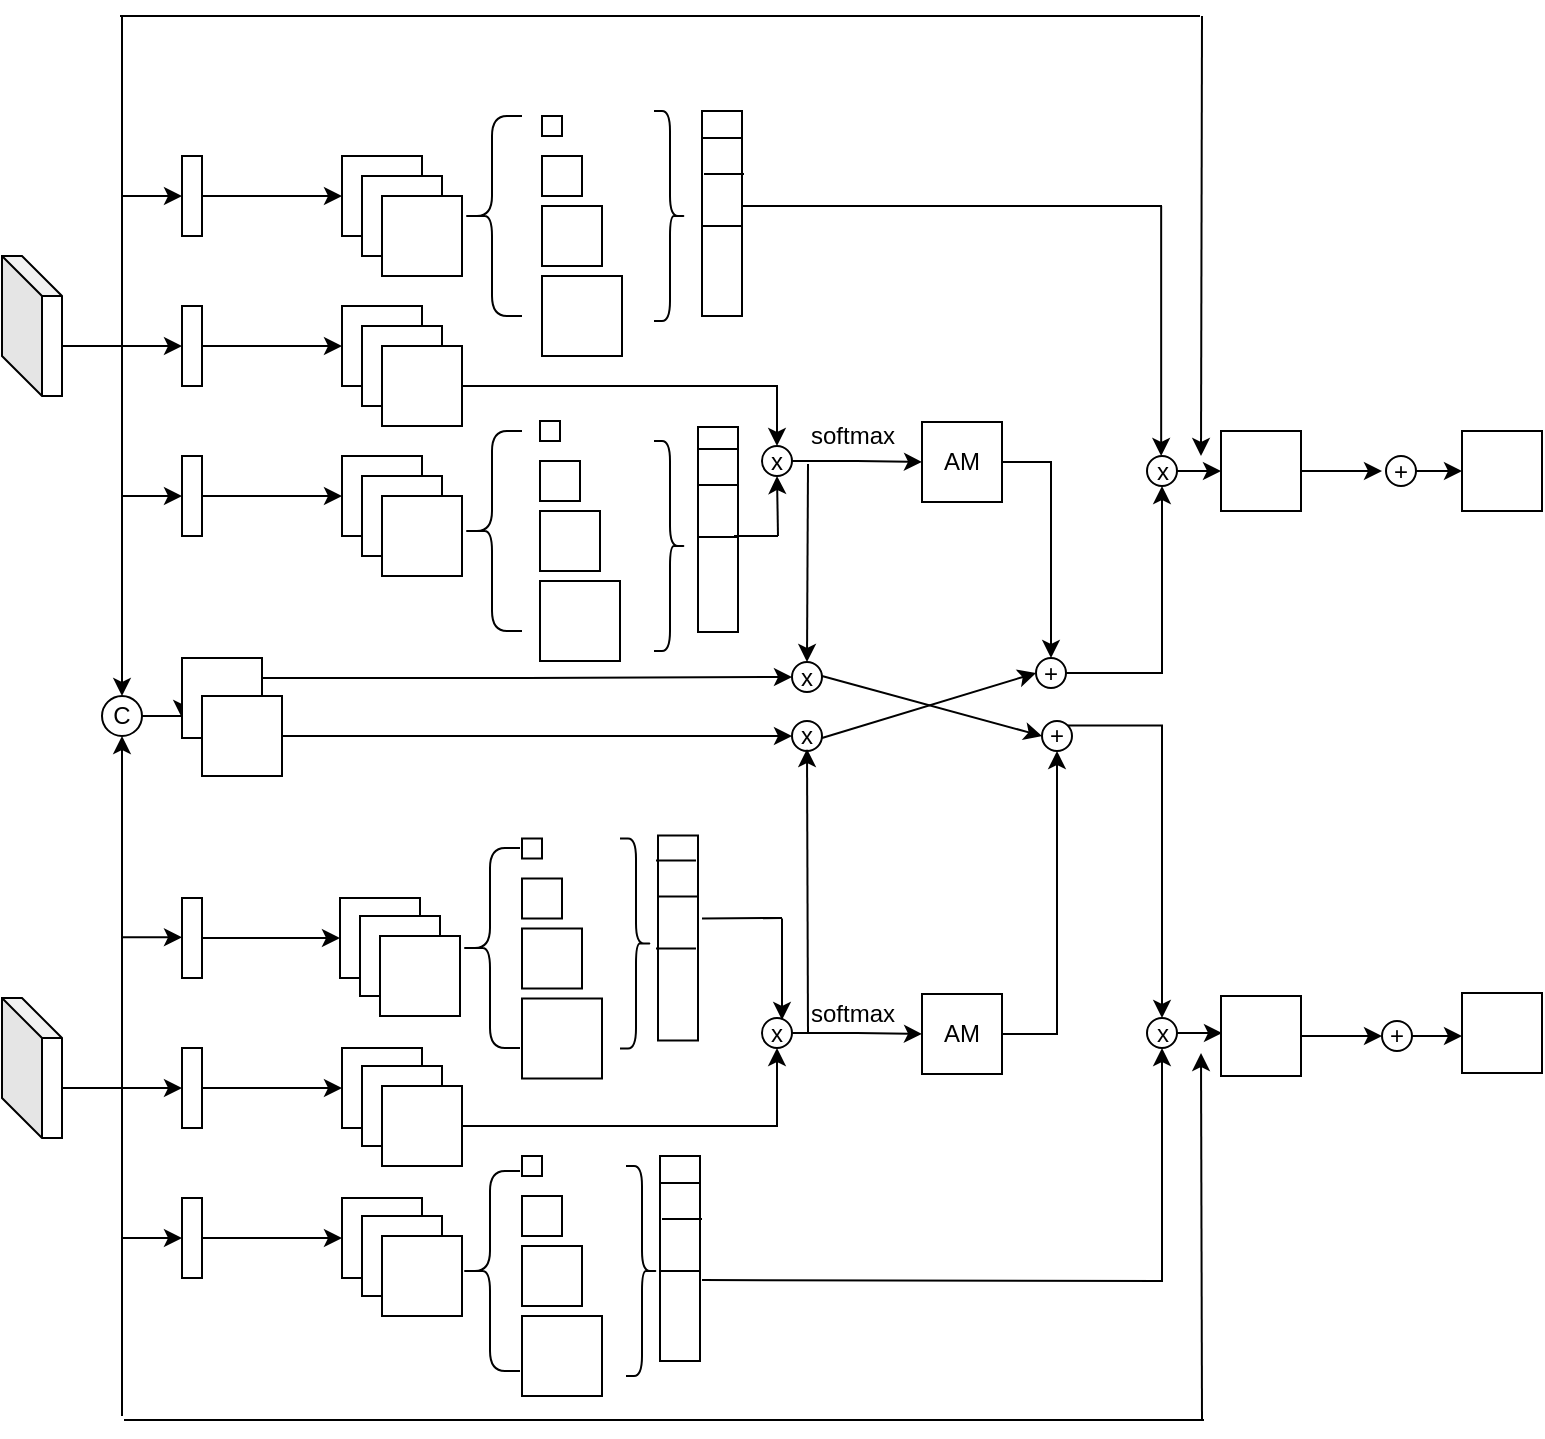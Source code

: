 <mxfile version="14.9.3" type="github">
  <diagram id="Hg29x2jKguc3GUBoEkOg" name="Page-1">
    <mxGraphModel dx="1273" dy="2016" grid="1" gridSize="10" guides="1" tooltips="1" connect="1" arrows="1" fold="1" page="1" pageScale="1" pageWidth="827" pageHeight="1169" math="0" shadow="0">
      <root>
        <mxCell id="0" />
        <mxCell id="1" parent="0" />
        <mxCell id="86h3Sp3e8O8lxsLSVH4I-10" style="edgeStyle=orthogonalEdgeStyle;rounded=0;orthogonalLoop=1;jettySize=auto;html=1;exitX=0;exitY=0;exitDx=30;exitDy=45;exitPerimeter=0;" parent="1" source="86h3Sp3e8O8lxsLSVH4I-1" edge="1">
          <mxGeometry relative="1" as="geometry">
            <mxPoint x="170" y="135" as="targetPoint" />
          </mxGeometry>
        </mxCell>
        <mxCell id="86h3Sp3e8O8lxsLSVH4I-1" value="" style="shape=cube;whiteSpace=wrap;html=1;boundedLbl=1;backgroundOutline=1;darkOpacity=0.05;darkOpacity2=0.1;" parent="1" vertex="1">
          <mxGeometry x="80" y="90" width="30" height="70" as="geometry" />
        </mxCell>
        <mxCell id="86h3Sp3e8O8lxsLSVH4I-9" style="edgeStyle=orthogonalEdgeStyle;rounded=0;orthogonalLoop=1;jettySize=auto;html=1;exitX=0;exitY=0;exitDx=30;exitDy=45;exitPerimeter=0;entryX=0;entryY=0.5;entryDx=0;entryDy=0;" parent="1" source="86h3Sp3e8O8lxsLSVH4I-2" edge="1">
          <mxGeometry relative="1" as="geometry">
            <mxPoint x="170" y="506.0" as="targetPoint" />
          </mxGeometry>
        </mxCell>
        <mxCell id="86h3Sp3e8O8lxsLSVH4I-2" value="" style="shape=cube;whiteSpace=wrap;html=1;boundedLbl=1;backgroundOutline=1;darkOpacity=0.05;darkOpacity2=0.1;" parent="1" vertex="1">
          <mxGeometry x="80" y="461" width="30" height="70" as="geometry" />
        </mxCell>
        <mxCell id="86h3Sp3e8O8lxsLSVH4I-12" value="" style="endArrow=classic;html=1;" parent="1" target="86h3Sp3e8O8lxsLSVH4I-20" edge="1">
          <mxGeometry width="50" height="50" relative="1" as="geometry">
            <mxPoint x="140" y="60" as="sourcePoint" />
            <mxPoint x="170" y="60" as="targetPoint" />
          </mxGeometry>
        </mxCell>
        <mxCell id="86h3Sp3e8O8lxsLSVH4I-13" value="" style="endArrow=classic;html=1;entryX=0;entryY=0.5;entryDx=0;entryDy=0;" parent="1" edge="1">
          <mxGeometry width="50" height="50" relative="1" as="geometry">
            <mxPoint x="140" y="581" as="sourcePoint" />
            <mxPoint x="170" y="581.0" as="targetPoint" />
          </mxGeometry>
        </mxCell>
        <mxCell id="86h3Sp3e8O8lxsLSVH4I-14" value="" style="endArrow=classic;html=1;entryX=0;entryY=0.5;entryDx=0;entryDy=0;" parent="1" edge="1">
          <mxGeometry width="50" height="50" relative="1" as="geometry">
            <mxPoint x="140" y="210" as="sourcePoint" />
            <mxPoint x="170" y="210.0" as="targetPoint" />
          </mxGeometry>
        </mxCell>
        <mxCell id="86h3Sp3e8O8lxsLSVH4I-15" value="" style="endArrow=classic;html=1;entryX=0;entryY=0.5;entryDx=0;entryDy=0;" parent="1" edge="1">
          <mxGeometry width="50" height="50" relative="1" as="geometry">
            <mxPoint x="140" y="430.66" as="sourcePoint" />
            <mxPoint x="170" y="430.66" as="targetPoint" />
          </mxGeometry>
        </mxCell>
        <mxCell id="86h3Sp3e8O8lxsLSVH4I-16" value="" style="endArrow=classic;html=1;entryX=0.5;entryY=0;entryDx=0;entryDy=0;" parent="1" edge="1" target="86h3Sp3e8O8lxsLSVH4I-18">
          <mxGeometry width="50" height="50" relative="1" as="geometry">
            <mxPoint x="140" y="-30" as="sourcePoint" />
            <mxPoint x="140" y="270" as="targetPoint" />
          </mxGeometry>
        </mxCell>
        <mxCell id="86h3Sp3e8O8lxsLSVH4I-17" value="" style="endArrow=classic;html=1;entryX=0.5;entryY=1;entryDx=0;entryDy=0;" parent="1" edge="1" target="86h3Sp3e8O8lxsLSVH4I-18">
          <mxGeometry width="50" height="50" relative="1" as="geometry">
            <mxPoint x="140" y="670" as="sourcePoint" />
            <mxPoint x="139.58" y="399" as="targetPoint" />
          </mxGeometry>
        </mxCell>
        <mxCell id="86h3Sp3e8O8lxsLSVH4I-87" style="edgeStyle=orthogonalEdgeStyle;rounded=0;orthogonalLoop=1;jettySize=auto;html=1;exitX=1;exitY=0.5;exitDx=0;exitDy=0;entryX=0;entryY=0.75;entryDx=0;entryDy=0;" parent="1" source="86h3Sp3e8O8lxsLSVH4I-18" target="86h3Sp3e8O8lxsLSVH4I-69" edge="1">
          <mxGeometry relative="1" as="geometry" />
        </mxCell>
        <mxCell id="86h3Sp3e8O8lxsLSVH4I-18" value="C" style="ellipse;whiteSpace=wrap;html=1;aspect=fixed;" parent="1" vertex="1">
          <mxGeometry x="130" y="310" width="20" height="20" as="geometry" />
        </mxCell>
        <mxCell id="86h3Sp3e8O8lxsLSVH4I-67" style="edgeStyle=orthogonalEdgeStyle;rounded=0;orthogonalLoop=1;jettySize=auto;html=1;exitX=1;exitY=0.5;exitDx=0;exitDy=0;entryX=0;entryY=0.5;entryDx=0;entryDy=0;" parent="1" source="86h3Sp3e8O8lxsLSVH4I-19" target="86h3Sp3e8O8lxsLSVH4I-63" edge="1">
          <mxGeometry relative="1" as="geometry" />
        </mxCell>
        <mxCell id="86h3Sp3e8O8lxsLSVH4I-19" value="x" style="ellipse;whiteSpace=wrap;html=1;aspect=fixed;" parent="1" vertex="1">
          <mxGeometry x="460" y="185" width="15" height="15" as="geometry" />
        </mxCell>
        <mxCell id="86h3Sp3e8O8lxsLSVH4I-31" style="edgeStyle=orthogonalEdgeStyle;rounded=0;orthogonalLoop=1;jettySize=auto;html=1;exitX=1;exitY=0.5;exitDx=0;exitDy=0;entryX=0;entryY=0.5;entryDx=0;entryDy=0;" parent="1" source="86h3Sp3e8O8lxsLSVH4I-20" target="86h3Sp3e8O8lxsLSVH4I-27" edge="1">
          <mxGeometry relative="1" as="geometry" />
        </mxCell>
        <mxCell id="86h3Sp3e8O8lxsLSVH4I-20" value="" style="rounded=0;whiteSpace=wrap;html=1;" parent="1" vertex="1">
          <mxGeometry x="170" y="40" width="10" height="40" as="geometry" />
        </mxCell>
        <mxCell id="86h3Sp3e8O8lxsLSVH4I-39" style="edgeStyle=orthogonalEdgeStyle;rounded=0;orthogonalLoop=1;jettySize=auto;html=1;exitX=1;exitY=0.5;exitDx=0;exitDy=0;entryX=0;entryY=0.5;entryDx=0;entryDy=0;" parent="1" source="86h3Sp3e8O8lxsLSVH4I-22" target="86h3Sp3e8O8lxsLSVH4I-32" edge="1">
          <mxGeometry relative="1" as="geometry" />
        </mxCell>
        <mxCell id="86h3Sp3e8O8lxsLSVH4I-22" value="" style="rounded=0;whiteSpace=wrap;html=1;" parent="1" vertex="1">
          <mxGeometry x="170" y="115" width="10" height="40" as="geometry" />
        </mxCell>
        <mxCell id="86h3Sp3e8O8lxsLSVH4I-38" style="edgeStyle=orthogonalEdgeStyle;rounded=0;orthogonalLoop=1;jettySize=auto;html=1;exitX=1;exitY=0.5;exitDx=0;exitDy=0;entryX=0;entryY=0.5;entryDx=0;entryDy=0;" parent="1" source="86h3Sp3e8O8lxsLSVH4I-23" target="86h3Sp3e8O8lxsLSVH4I-35" edge="1">
          <mxGeometry relative="1" as="geometry" />
        </mxCell>
        <mxCell id="86h3Sp3e8O8lxsLSVH4I-23" value="" style="rounded=0;whiteSpace=wrap;html=1;" parent="1" vertex="1">
          <mxGeometry x="170" y="190" width="10" height="40" as="geometry" />
        </mxCell>
        <mxCell id="86h3Sp3e8O8lxsLSVH4I-53" style="edgeStyle=orthogonalEdgeStyle;rounded=0;orthogonalLoop=1;jettySize=auto;html=1;exitX=1;exitY=0.5;exitDx=0;exitDy=0;entryX=0;entryY=0.5;entryDx=0;entryDy=0;" parent="1" source="86h3Sp3e8O8lxsLSVH4I-24" target="86h3Sp3e8O8lxsLSVH4I-43" edge="1">
          <mxGeometry relative="1" as="geometry" />
        </mxCell>
        <mxCell id="86h3Sp3e8O8lxsLSVH4I-24" value="" style="rounded=0;whiteSpace=wrap;html=1;" parent="1" vertex="1">
          <mxGeometry x="170" y="411" width="10" height="40" as="geometry" />
        </mxCell>
        <mxCell id="86h3Sp3e8O8lxsLSVH4I-54" style="edgeStyle=orthogonalEdgeStyle;rounded=0;orthogonalLoop=1;jettySize=auto;html=1;exitX=1;exitY=0.5;exitDx=0;exitDy=0;entryX=0;entryY=0.5;entryDx=0;entryDy=0;" parent="1" source="86h3Sp3e8O8lxsLSVH4I-25" target="86h3Sp3e8O8lxsLSVH4I-46" edge="1">
          <mxGeometry relative="1" as="geometry" />
        </mxCell>
        <mxCell id="86h3Sp3e8O8lxsLSVH4I-25" value="" style="rounded=0;whiteSpace=wrap;html=1;" parent="1" vertex="1">
          <mxGeometry x="170" y="486" width="10" height="40" as="geometry" />
        </mxCell>
        <mxCell id="86h3Sp3e8O8lxsLSVH4I-55" style="edgeStyle=orthogonalEdgeStyle;rounded=0;orthogonalLoop=1;jettySize=auto;html=1;exitX=1;exitY=0.5;exitDx=0;exitDy=0;entryX=0;entryY=0.5;entryDx=0;entryDy=0;" parent="1" source="86h3Sp3e8O8lxsLSVH4I-26" target="86h3Sp3e8O8lxsLSVH4I-49" edge="1">
          <mxGeometry relative="1" as="geometry" />
        </mxCell>
        <mxCell id="86h3Sp3e8O8lxsLSVH4I-26" value="" style="rounded=0;whiteSpace=wrap;html=1;" parent="1" vertex="1">
          <mxGeometry x="170" y="561" width="10" height="40" as="geometry" />
        </mxCell>
        <mxCell id="86h3Sp3e8O8lxsLSVH4I-27" value="" style="whiteSpace=wrap;html=1;aspect=fixed;" parent="1" vertex="1">
          <mxGeometry x="250" y="40" width="40" height="40" as="geometry" />
        </mxCell>
        <mxCell id="86h3Sp3e8O8lxsLSVH4I-29" value="" style="whiteSpace=wrap;html=1;aspect=fixed;" parent="1" vertex="1">
          <mxGeometry x="260" y="50" width="40" height="40" as="geometry" />
        </mxCell>
        <mxCell id="86h3Sp3e8O8lxsLSVH4I-30" value="" style="whiteSpace=wrap;html=1;aspect=fixed;" parent="1" vertex="1">
          <mxGeometry x="270" y="60" width="40" height="40" as="geometry" />
        </mxCell>
        <mxCell id="86h3Sp3e8O8lxsLSVH4I-32" value="" style="whiteSpace=wrap;html=1;aspect=fixed;" parent="1" vertex="1">
          <mxGeometry x="250" y="115" width="40" height="40" as="geometry" />
        </mxCell>
        <mxCell id="86h3Sp3e8O8lxsLSVH4I-33" value="" style="whiteSpace=wrap;html=1;aspect=fixed;" parent="1" vertex="1">
          <mxGeometry x="260" y="125" width="40" height="40" as="geometry" />
        </mxCell>
        <mxCell id="86h3Sp3e8O8lxsLSVH4I-41" style="edgeStyle=orthogonalEdgeStyle;rounded=0;orthogonalLoop=1;jettySize=auto;html=1;exitX=1;exitY=0.5;exitDx=0;exitDy=0;entryX=0.5;entryY=0;entryDx=0;entryDy=0;" parent="1" source="86h3Sp3e8O8lxsLSVH4I-34" target="86h3Sp3e8O8lxsLSVH4I-19" edge="1">
          <mxGeometry relative="1" as="geometry" />
        </mxCell>
        <mxCell id="86h3Sp3e8O8lxsLSVH4I-34" value="" style="whiteSpace=wrap;html=1;aspect=fixed;" parent="1" vertex="1">
          <mxGeometry x="270" y="135" width="40" height="40" as="geometry" />
        </mxCell>
        <mxCell id="86h3Sp3e8O8lxsLSVH4I-35" value="" style="whiteSpace=wrap;html=1;aspect=fixed;" parent="1" vertex="1">
          <mxGeometry x="250" y="190" width="40" height="40" as="geometry" />
        </mxCell>
        <mxCell id="86h3Sp3e8O8lxsLSVH4I-36" value="" style="whiteSpace=wrap;html=1;aspect=fixed;" parent="1" vertex="1">
          <mxGeometry x="260" y="200" width="40" height="40" as="geometry" />
        </mxCell>
        <mxCell id="86h3Sp3e8O8lxsLSVH4I-37" value="" style="whiteSpace=wrap;html=1;aspect=fixed;" parent="1" vertex="1">
          <mxGeometry x="270" y="210" width="40" height="40" as="geometry" />
        </mxCell>
        <mxCell id="86h3Sp3e8O8lxsLSVH4I-43" value="" style="whiteSpace=wrap;html=1;aspect=fixed;" parent="1" vertex="1">
          <mxGeometry x="249" y="411" width="40" height="40" as="geometry" />
        </mxCell>
        <mxCell id="86h3Sp3e8O8lxsLSVH4I-44" value="" style="whiteSpace=wrap;html=1;aspect=fixed;" parent="1" vertex="1">
          <mxGeometry x="259" y="420" width="40" height="40" as="geometry" />
        </mxCell>
        <mxCell id="86h3Sp3e8O8lxsLSVH4I-45" value="" style="whiteSpace=wrap;html=1;aspect=fixed;" parent="1" vertex="1">
          <mxGeometry x="269" y="430" width="40" height="40" as="geometry" />
        </mxCell>
        <mxCell id="86h3Sp3e8O8lxsLSVH4I-46" value="" style="whiteSpace=wrap;html=1;aspect=fixed;" parent="1" vertex="1">
          <mxGeometry x="250" y="486" width="40" height="40" as="geometry" />
        </mxCell>
        <mxCell id="86h3Sp3e8O8lxsLSVH4I-47" value="" style="whiteSpace=wrap;html=1;aspect=fixed;" parent="1" vertex="1">
          <mxGeometry x="260" y="495" width="40" height="40" as="geometry" />
        </mxCell>
        <mxCell id="86h3Sp3e8O8lxsLSVH4I-58" style="edgeStyle=orthogonalEdgeStyle;rounded=0;orthogonalLoop=1;jettySize=auto;html=1;exitX=1;exitY=0.5;exitDx=0;exitDy=0;entryX=0.5;entryY=1;entryDx=0;entryDy=0;" parent="1" source="86h3Sp3e8O8lxsLSVH4I-48" target="86h3Sp3e8O8lxsLSVH4I-56" edge="1">
          <mxGeometry relative="1" as="geometry" />
        </mxCell>
        <mxCell id="86h3Sp3e8O8lxsLSVH4I-48" value="" style="whiteSpace=wrap;html=1;aspect=fixed;" parent="1" vertex="1">
          <mxGeometry x="270" y="505" width="40" height="40" as="geometry" />
        </mxCell>
        <mxCell id="86h3Sp3e8O8lxsLSVH4I-49" value="" style="whiteSpace=wrap;html=1;aspect=fixed;" parent="1" vertex="1">
          <mxGeometry x="250" y="561" width="40" height="40" as="geometry" />
        </mxCell>
        <mxCell id="86h3Sp3e8O8lxsLSVH4I-50" value="" style="whiteSpace=wrap;html=1;aspect=fixed;" parent="1" vertex="1">
          <mxGeometry x="260" y="570" width="40" height="40" as="geometry" />
        </mxCell>
        <mxCell id="86h3Sp3e8O8lxsLSVH4I-103" style="edgeStyle=orthogonalEdgeStyle;rounded=0;orthogonalLoop=1;jettySize=auto;html=1;entryX=0.5;entryY=1;entryDx=0;entryDy=0;" parent="1" target="86h3Sp3e8O8lxsLSVH4I-102" edge="1">
          <mxGeometry relative="1" as="geometry">
            <mxPoint x="430" y="602" as="sourcePoint" />
          </mxGeometry>
        </mxCell>
        <mxCell id="86h3Sp3e8O8lxsLSVH4I-51" value="" style="whiteSpace=wrap;html=1;aspect=fixed;" parent="1" vertex="1">
          <mxGeometry x="270" y="580" width="40" height="40" as="geometry" />
        </mxCell>
        <mxCell id="86h3Sp3e8O8lxsLSVH4I-68" style="edgeStyle=orthogonalEdgeStyle;rounded=0;orthogonalLoop=1;jettySize=auto;html=1;exitX=1;exitY=0.5;exitDx=0;exitDy=0;entryX=0;entryY=0.5;entryDx=0;entryDy=0;" parent="1" source="86h3Sp3e8O8lxsLSVH4I-56" target="86h3Sp3e8O8lxsLSVH4I-65" edge="1">
          <mxGeometry relative="1" as="geometry" />
        </mxCell>
        <mxCell id="86h3Sp3e8O8lxsLSVH4I-56" value="x" style="ellipse;whiteSpace=wrap;html=1;aspect=fixed;" parent="1" vertex="1">
          <mxGeometry x="460" y="471" width="15" height="15" as="geometry" />
        </mxCell>
        <mxCell id="86h3Sp3e8O8lxsLSVH4I-62" value="softmax" style="text;html=1;resizable=0;autosize=1;align=center;verticalAlign=middle;points=[];fillColor=none;strokeColor=none;rounded=0;" parent="1" vertex="1">
          <mxGeometry x="475" y="170" width="60" height="20" as="geometry" />
        </mxCell>
        <mxCell id="86h3Sp3e8O8lxsLSVH4I-96" style="edgeStyle=orthogonalEdgeStyle;rounded=0;orthogonalLoop=1;jettySize=auto;html=1;exitX=1;exitY=0.5;exitDx=0;exitDy=0;entryX=0.5;entryY=0;entryDx=0;entryDy=0;" parent="1" source="86h3Sp3e8O8lxsLSVH4I-63" target="86h3Sp3e8O8lxsLSVH4I-91" edge="1">
          <mxGeometry relative="1" as="geometry" />
        </mxCell>
        <mxCell id="86h3Sp3e8O8lxsLSVH4I-63" value="AM" style="whiteSpace=wrap;html=1;aspect=fixed;" parent="1" vertex="1">
          <mxGeometry x="540" y="173" width="40" height="40" as="geometry" />
        </mxCell>
        <mxCell id="6AizW1ExCWK7U08VrBVz-78" style="edgeStyle=orthogonalEdgeStyle;rounded=0;orthogonalLoop=1;jettySize=auto;html=1;exitX=1;exitY=0.5;exitDx=0;exitDy=0;entryX=0.5;entryY=1;entryDx=0;entryDy=0;" edge="1" parent="1" source="86h3Sp3e8O8lxsLSVH4I-65" target="86h3Sp3e8O8lxsLSVH4I-97">
          <mxGeometry relative="1" as="geometry" />
        </mxCell>
        <mxCell id="86h3Sp3e8O8lxsLSVH4I-65" value="AM" style="whiteSpace=wrap;html=1;aspect=fixed;" parent="1" vertex="1">
          <mxGeometry x="540" y="459" width="40" height="40" as="geometry" />
        </mxCell>
        <mxCell id="86h3Sp3e8O8lxsLSVH4I-66" value="softmax" style="text;html=1;resizable=0;autosize=1;align=center;verticalAlign=middle;points=[];fillColor=none;strokeColor=none;rounded=0;" parent="1" vertex="1">
          <mxGeometry x="475" y="459" width="60" height="20" as="geometry" />
        </mxCell>
        <mxCell id="86h3Sp3e8O8lxsLSVH4I-88" style="edgeStyle=orthogonalEdgeStyle;rounded=0;orthogonalLoop=1;jettySize=auto;html=1;exitX=1;exitY=0.25;exitDx=0;exitDy=0;entryX=0;entryY=0.5;entryDx=0;entryDy=0;" parent="1" source="86h3Sp3e8O8lxsLSVH4I-69" target="86h3Sp3e8O8lxsLSVH4I-84" edge="1">
          <mxGeometry relative="1" as="geometry">
            <mxPoint x="370" y="300.833" as="targetPoint" />
          </mxGeometry>
        </mxCell>
        <mxCell id="86h3Sp3e8O8lxsLSVH4I-69" value="" style="whiteSpace=wrap;html=1;aspect=fixed;" parent="1" vertex="1">
          <mxGeometry x="170" y="291" width="40" height="40" as="geometry" />
        </mxCell>
        <mxCell id="86h3Sp3e8O8lxsLSVH4I-79" style="edgeStyle=orthogonalEdgeStyle;rounded=0;orthogonalLoop=1;jettySize=auto;html=1;exitX=1;exitY=0.5;exitDx=0;exitDy=0;" parent="1" source="86h3Sp3e8O8lxsLSVH4I-71" target="86h3Sp3e8O8lxsLSVH4I-72" edge="1">
          <mxGeometry relative="1" as="geometry" />
        </mxCell>
        <mxCell id="86h3Sp3e8O8lxsLSVH4I-71" value="" style="whiteSpace=wrap;html=1;aspect=fixed;" parent="1" vertex="1">
          <mxGeometry x="180" y="310" width="40" height="40" as="geometry" />
        </mxCell>
        <mxCell id="86h3Sp3e8O8lxsLSVH4I-72" value="x" style="ellipse;whiteSpace=wrap;html=1;aspect=fixed;" parent="1" vertex="1">
          <mxGeometry x="475" y="322.5" width="15" height="15" as="geometry" />
        </mxCell>
        <mxCell id="86h3Sp3e8O8lxsLSVH4I-122" style="edgeStyle=orthogonalEdgeStyle;rounded=0;orthogonalLoop=1;jettySize=auto;html=1;exitX=1;exitY=0.5;exitDx=0;exitDy=0;entryX=0;entryY=0.5;entryDx=0;entryDy=0;" parent="1" source="86h3Sp3e8O8lxsLSVH4I-76" target="86h3Sp3e8O8lxsLSVH4I-121" edge="1">
          <mxGeometry relative="1" as="geometry" />
        </mxCell>
        <mxCell id="86h3Sp3e8O8lxsLSVH4I-76" value="x" style="ellipse;whiteSpace=wrap;html=1;aspect=fixed;" parent="1" vertex="1">
          <mxGeometry x="652.5" y="190" width="15" height="15" as="geometry" />
        </mxCell>
        <mxCell id="86h3Sp3e8O8lxsLSVH4I-84" value="x" style="ellipse;whiteSpace=wrap;html=1;aspect=fixed;" parent="1" vertex="1">
          <mxGeometry x="475" y="293" width="15" height="15" as="geometry" />
        </mxCell>
        <mxCell id="86h3Sp3e8O8lxsLSVH4I-101" style="edgeStyle=orthogonalEdgeStyle;rounded=0;orthogonalLoop=1;jettySize=auto;html=1;exitX=1;exitY=0.5;exitDx=0;exitDy=0;entryX=0.5;entryY=1;entryDx=0;entryDy=0;" parent="1" source="86h3Sp3e8O8lxsLSVH4I-91" target="86h3Sp3e8O8lxsLSVH4I-76" edge="1">
          <mxGeometry relative="1" as="geometry" />
        </mxCell>
        <mxCell id="86h3Sp3e8O8lxsLSVH4I-91" value="+" style="ellipse;whiteSpace=wrap;html=1;aspect=fixed;" parent="1" vertex="1">
          <mxGeometry x="597" y="291" width="15" height="15" as="geometry" />
        </mxCell>
        <mxCell id="86h3Sp3e8O8lxsLSVH4I-94" value="" style="endArrow=classic;html=1;entryX=0.5;entryY=0;entryDx=0;entryDy=0;" parent="1" target="86h3Sp3e8O8lxsLSVH4I-84" edge="1">
          <mxGeometry width="50" height="50" relative="1" as="geometry">
            <mxPoint x="483" y="194" as="sourcePoint" />
            <mxPoint x="460" y="240" as="targetPoint" />
          </mxGeometry>
        </mxCell>
        <mxCell id="6AizW1ExCWK7U08VrBVz-79" style="edgeStyle=orthogonalEdgeStyle;rounded=0;orthogonalLoop=1;jettySize=auto;html=1;exitX=1;exitY=0;exitDx=0;exitDy=0;entryX=0.5;entryY=0;entryDx=0;entryDy=0;" edge="1" parent="1" source="86h3Sp3e8O8lxsLSVH4I-97" target="86h3Sp3e8O8lxsLSVH4I-102">
          <mxGeometry relative="1" as="geometry" />
        </mxCell>
        <mxCell id="86h3Sp3e8O8lxsLSVH4I-97" value="+" style="ellipse;whiteSpace=wrap;html=1;aspect=fixed;" parent="1" vertex="1">
          <mxGeometry x="600" y="322.5" width="15" height="15" as="geometry" />
        </mxCell>
        <mxCell id="86h3Sp3e8O8lxsLSVH4I-99" value="" style="endArrow=classic;html=1;entryX=0;entryY=0.5;entryDx=0;entryDy=0;" parent="1" target="86h3Sp3e8O8lxsLSVH4I-91" edge="1">
          <mxGeometry width="50" height="50" relative="1" as="geometry">
            <mxPoint x="490" y="331" as="sourcePoint" />
            <mxPoint x="540" y="281" as="targetPoint" />
          </mxGeometry>
        </mxCell>
        <mxCell id="86h3Sp3e8O8lxsLSVH4I-100" value="" style="endArrow=classic;html=1;entryX=0;entryY=0.5;entryDx=0;entryDy=0;" parent="1" target="86h3Sp3e8O8lxsLSVH4I-97" edge="1">
          <mxGeometry width="50" height="50" relative="1" as="geometry">
            <mxPoint x="490" y="300" as="sourcePoint" />
            <mxPoint x="540" y="250" as="targetPoint" />
          </mxGeometry>
        </mxCell>
        <mxCell id="86h3Sp3e8O8lxsLSVH4I-118" style="edgeStyle=orthogonalEdgeStyle;rounded=0;orthogonalLoop=1;jettySize=auto;html=1;exitX=1;exitY=0.5;exitDx=0;exitDy=0;" parent="1" source="86h3Sp3e8O8lxsLSVH4I-102" edge="1">
          <mxGeometry relative="1" as="geometry">
            <mxPoint x="690" y="479" as="targetPoint" />
          </mxGeometry>
        </mxCell>
        <mxCell id="86h3Sp3e8O8lxsLSVH4I-102" value="x" style="ellipse;whiteSpace=wrap;html=1;aspect=fixed;" parent="1" vertex="1">
          <mxGeometry x="652.5" y="471" width="15" height="15" as="geometry" />
        </mxCell>
        <mxCell id="86h3Sp3e8O8lxsLSVH4I-107" value="" style="endArrow=none;html=1;" parent="1" edge="1">
          <mxGeometry width="50" height="50" relative="1" as="geometry">
            <mxPoint x="139" y="-30" as="sourcePoint" />
            <mxPoint x="679" y="-30" as="targetPoint" />
          </mxGeometry>
        </mxCell>
        <mxCell id="86h3Sp3e8O8lxsLSVH4I-125" style="edgeStyle=orthogonalEdgeStyle;rounded=0;orthogonalLoop=1;jettySize=auto;html=1;exitX=1;exitY=0.5;exitDx=0;exitDy=0;" parent="1" source="86h3Sp3e8O8lxsLSVH4I-108" edge="1">
          <mxGeometry relative="1" as="geometry">
            <mxPoint x="810" y="197.5" as="targetPoint" />
          </mxGeometry>
        </mxCell>
        <mxCell id="86h3Sp3e8O8lxsLSVH4I-108" value="+" style="ellipse;whiteSpace=wrap;html=1;aspect=fixed;" parent="1" vertex="1">
          <mxGeometry x="772" y="190" width="15" height="15" as="geometry" />
        </mxCell>
        <mxCell id="86h3Sp3e8O8lxsLSVH4I-109" value="" style="endArrow=classic;html=1;entryX=0.5;entryY=0;entryDx=0;entryDy=0;" parent="1" edge="1">
          <mxGeometry width="50" height="50" relative="1" as="geometry">
            <mxPoint x="680" y="-30" as="sourcePoint" />
            <mxPoint x="679.5" y="190" as="targetPoint" />
          </mxGeometry>
        </mxCell>
        <mxCell id="86h3Sp3e8O8lxsLSVH4I-127" style="edgeStyle=orthogonalEdgeStyle;rounded=0;orthogonalLoop=1;jettySize=auto;html=1;exitX=1;exitY=0.5;exitDx=0;exitDy=0;" parent="1" source="86h3Sp3e8O8lxsLSVH4I-111" edge="1">
          <mxGeometry relative="1" as="geometry">
            <mxPoint x="810" y="480.167" as="targetPoint" />
          </mxGeometry>
        </mxCell>
        <mxCell id="86h3Sp3e8O8lxsLSVH4I-111" value="+" style="ellipse;whiteSpace=wrap;html=1;aspect=fixed;" parent="1" vertex="1">
          <mxGeometry x="770" y="472.5" width="15" height="15" as="geometry" />
        </mxCell>
        <mxCell id="86h3Sp3e8O8lxsLSVH4I-114" value="" style="endArrow=none;html=1;" parent="1" edge="1">
          <mxGeometry width="50" height="50" relative="1" as="geometry">
            <mxPoint x="141" y="672" as="sourcePoint" />
            <mxPoint x="681" y="672" as="targetPoint" />
          </mxGeometry>
        </mxCell>
        <mxCell id="86h3Sp3e8O8lxsLSVH4I-120" style="edgeStyle=orthogonalEdgeStyle;rounded=0;orthogonalLoop=1;jettySize=auto;html=1;exitX=1;exitY=0.5;exitDx=0;exitDy=0;entryX=0;entryY=0.5;entryDx=0;entryDy=0;" parent="1" source="86h3Sp3e8O8lxsLSVH4I-116" target="86h3Sp3e8O8lxsLSVH4I-111" edge="1">
          <mxGeometry relative="1" as="geometry" />
        </mxCell>
        <mxCell id="86h3Sp3e8O8lxsLSVH4I-116" value="" style="whiteSpace=wrap;html=1;aspect=fixed;" parent="1" vertex="1">
          <mxGeometry x="689.5" y="460" width="40" height="40" as="geometry" />
        </mxCell>
        <mxCell id="86h3Sp3e8O8lxsLSVH4I-119" value="" style="endArrow=classic;html=1;entryX=0.5;entryY=1;entryDx=0;entryDy=0;" parent="1" edge="1">
          <mxGeometry width="50" height="50" relative="1" as="geometry">
            <mxPoint x="680" y="672" as="sourcePoint" />
            <mxPoint x="679.5" y="488.5" as="targetPoint" />
          </mxGeometry>
        </mxCell>
        <mxCell id="86h3Sp3e8O8lxsLSVH4I-124" style="edgeStyle=orthogonalEdgeStyle;rounded=0;orthogonalLoop=1;jettySize=auto;html=1;exitX=1;exitY=0.5;exitDx=0;exitDy=0;" parent="1" source="86h3Sp3e8O8lxsLSVH4I-121" edge="1">
          <mxGeometry relative="1" as="geometry">
            <mxPoint x="770" y="197.5" as="targetPoint" />
          </mxGeometry>
        </mxCell>
        <mxCell id="86h3Sp3e8O8lxsLSVH4I-121" value="" style="whiteSpace=wrap;html=1;aspect=fixed;" parent="1" vertex="1">
          <mxGeometry x="689.5" y="177.5" width="40" height="40" as="geometry" />
        </mxCell>
        <mxCell id="86h3Sp3e8O8lxsLSVH4I-128" value="" style="whiteSpace=wrap;html=1;aspect=fixed;" parent="1" vertex="1">
          <mxGeometry x="810" y="177.5" width="40" height="40" as="geometry" />
        </mxCell>
        <mxCell id="86h3Sp3e8O8lxsLSVH4I-129" value="" style="whiteSpace=wrap;html=1;aspect=fixed;" parent="1" vertex="1">
          <mxGeometry x="810" y="458.5" width="40" height="40" as="geometry" />
        </mxCell>
        <mxCell id="6AizW1ExCWK7U08VrBVz-1" value="" style="shape=curlyBracket;whiteSpace=wrap;html=1;rounded=1;" vertex="1" parent="1">
          <mxGeometry x="310" y="20" width="30" height="100" as="geometry" />
        </mxCell>
        <mxCell id="6AizW1ExCWK7U08VrBVz-3" value="" style="whiteSpace=wrap;html=1;aspect=fixed;" vertex="1" parent="1">
          <mxGeometry x="350" y="20" width="10" height="10" as="geometry" />
        </mxCell>
        <mxCell id="6AizW1ExCWK7U08VrBVz-4" value="" style="whiteSpace=wrap;html=1;aspect=fixed;" vertex="1" parent="1">
          <mxGeometry x="350" y="40" width="20" height="20" as="geometry" />
        </mxCell>
        <mxCell id="6AizW1ExCWK7U08VrBVz-5" value="" style="whiteSpace=wrap;html=1;aspect=fixed;" vertex="1" parent="1">
          <mxGeometry x="350" y="65" width="30" height="30" as="geometry" />
        </mxCell>
        <mxCell id="6AizW1ExCWK7U08VrBVz-6" value="" style="whiteSpace=wrap;html=1;aspect=fixed;" vertex="1" parent="1">
          <mxGeometry x="350" y="100" width="40" height="40" as="geometry" />
        </mxCell>
        <mxCell id="6AizW1ExCWK7U08VrBVz-7" value="" style="shape=curlyBracket;whiteSpace=wrap;html=1;rounded=1;flipH=1;" vertex="1" parent="1">
          <mxGeometry x="406" y="17.5" width="16" height="105" as="geometry" />
        </mxCell>
        <mxCell id="6AizW1ExCWK7U08VrBVz-8" value="" style="verticalLabelPosition=bottom;verticalAlign=top;html=1;shape=mxgraph.basic.rect;fillColor2=none;strokeWidth=1;size=20;indent=5;" vertex="1" parent="1">
          <mxGeometry x="430" y="17.5" width="20" height="102.5" as="geometry" />
        </mxCell>
        <mxCell id="6AizW1ExCWK7U08VrBVz-9" value="" style="endArrow=none;html=1;" edge="1" parent="1">
          <mxGeometry width="50" height="50" relative="1" as="geometry">
            <mxPoint x="430" y="31" as="sourcePoint" />
            <mxPoint x="450" y="31" as="targetPoint" />
          </mxGeometry>
        </mxCell>
        <mxCell id="6AizW1ExCWK7U08VrBVz-10" value="" style="endArrow=none;html=1;" edge="1" parent="1">
          <mxGeometry width="50" height="50" relative="1" as="geometry">
            <mxPoint x="431" y="49" as="sourcePoint" />
            <mxPoint x="451" y="49" as="targetPoint" />
          </mxGeometry>
        </mxCell>
        <mxCell id="6AizW1ExCWK7U08VrBVz-11" value="" style="endArrow=none;html=1;" edge="1" parent="1">
          <mxGeometry width="50" height="50" relative="1" as="geometry">
            <mxPoint x="430" y="75" as="sourcePoint" />
            <mxPoint x="450" y="75" as="targetPoint" />
          </mxGeometry>
        </mxCell>
        <mxCell id="6AizW1ExCWK7U08VrBVz-12" value="" style="endArrow=none;html=1;" edge="1" parent="1">
          <mxGeometry width="50" height="50" relative="1" as="geometry">
            <mxPoint x="450" y="65" as="sourcePoint" />
            <mxPoint x="660" y="65" as="targetPoint" />
          </mxGeometry>
        </mxCell>
        <mxCell id="6AizW1ExCWK7U08VrBVz-13" value="" style="endArrow=classic;html=1;" edge="1" parent="1">
          <mxGeometry width="50" height="50" relative="1" as="geometry">
            <mxPoint x="659.58" y="65" as="sourcePoint" />
            <mxPoint x="659.58" y="190" as="targetPoint" />
          </mxGeometry>
        </mxCell>
        <mxCell id="6AizW1ExCWK7U08VrBVz-15" value="" style="whiteSpace=wrap;html=1;aspect=fixed;" vertex="1" parent="1">
          <mxGeometry x="349" y="172.5" width="10" height="10" as="geometry" />
        </mxCell>
        <mxCell id="6AizW1ExCWK7U08VrBVz-16" value="" style="whiteSpace=wrap;html=1;aspect=fixed;" vertex="1" parent="1">
          <mxGeometry x="349" y="192.5" width="20" height="20" as="geometry" />
        </mxCell>
        <mxCell id="6AizW1ExCWK7U08VrBVz-17" value="" style="whiteSpace=wrap;html=1;aspect=fixed;" vertex="1" parent="1">
          <mxGeometry x="349" y="217.5" width="30" height="30" as="geometry" />
        </mxCell>
        <mxCell id="6AizW1ExCWK7U08VrBVz-18" value="" style="whiteSpace=wrap;html=1;aspect=fixed;" vertex="1" parent="1">
          <mxGeometry x="349" y="252.5" width="40" height="40" as="geometry" />
        </mxCell>
        <mxCell id="6AizW1ExCWK7U08VrBVz-19" value="" style="shape=curlyBracket;whiteSpace=wrap;html=1;rounded=1;flipH=1;" vertex="1" parent="1">
          <mxGeometry x="406" y="182.5" width="16" height="105" as="geometry" />
        </mxCell>
        <mxCell id="6AizW1ExCWK7U08VrBVz-20" value="" style="verticalLabelPosition=bottom;verticalAlign=top;html=1;shape=mxgraph.basic.rect;fillColor2=none;strokeWidth=1;size=20;indent=5;" vertex="1" parent="1">
          <mxGeometry x="428" y="175.5" width="20" height="102.5" as="geometry" />
        </mxCell>
        <mxCell id="6AizW1ExCWK7U08VrBVz-21" value="" style="endArrow=none;html=1;" edge="1" parent="1">
          <mxGeometry width="50" height="50" relative="1" as="geometry">
            <mxPoint x="428" y="186.5" as="sourcePoint" />
            <mxPoint x="448" y="186.5" as="targetPoint" />
          </mxGeometry>
        </mxCell>
        <mxCell id="6AizW1ExCWK7U08VrBVz-22" value="" style="endArrow=none;html=1;" edge="1" parent="1">
          <mxGeometry width="50" height="50" relative="1" as="geometry">
            <mxPoint x="428" y="204.5" as="sourcePoint" />
            <mxPoint x="448" y="204.5" as="targetPoint" />
          </mxGeometry>
        </mxCell>
        <mxCell id="6AizW1ExCWK7U08VrBVz-23" value="" style="endArrow=none;html=1;" edge="1" parent="1">
          <mxGeometry width="50" height="50" relative="1" as="geometry">
            <mxPoint x="428" y="230.5" as="sourcePoint" />
            <mxPoint x="448" y="230.5" as="targetPoint" />
          </mxGeometry>
        </mxCell>
        <mxCell id="6AizW1ExCWK7U08VrBVz-24" value="" style="shape=curlyBracket;whiteSpace=wrap;html=1;rounded=1;" vertex="1" parent="1">
          <mxGeometry x="310" y="177.5" width="30" height="100" as="geometry" />
        </mxCell>
        <mxCell id="6AizW1ExCWK7U08VrBVz-25" value="" style="endArrow=none;html=1;" edge="1" parent="1">
          <mxGeometry width="50" height="50" relative="1" as="geometry">
            <mxPoint x="446" y="230" as="sourcePoint" />
            <mxPoint x="468" y="230" as="targetPoint" />
          </mxGeometry>
        </mxCell>
        <mxCell id="6AizW1ExCWK7U08VrBVz-26" value="" style="endArrow=classic;html=1;entryX=0.5;entryY=1;entryDx=0;entryDy=0;" edge="1" parent="1" target="86h3Sp3e8O8lxsLSVH4I-19">
          <mxGeometry width="50" height="50" relative="1" as="geometry">
            <mxPoint x="468" y="230" as="sourcePoint" />
            <mxPoint x="520" y="180" as="targetPoint" />
          </mxGeometry>
        </mxCell>
        <mxCell id="6AizW1ExCWK7U08VrBVz-54" value="" style="shape=curlyBracket;whiteSpace=wrap;html=1;rounded=1;" vertex="1" parent="1">
          <mxGeometry x="309" y="547.5" width="30" height="100" as="geometry" />
        </mxCell>
        <mxCell id="6AizW1ExCWK7U08VrBVz-55" value="" style="whiteSpace=wrap;html=1;aspect=fixed;" vertex="1" parent="1">
          <mxGeometry x="340" y="540" width="10" height="10" as="geometry" />
        </mxCell>
        <mxCell id="6AizW1ExCWK7U08VrBVz-56" value="" style="whiteSpace=wrap;html=1;aspect=fixed;" vertex="1" parent="1">
          <mxGeometry x="340" y="560" width="20" height="20" as="geometry" />
        </mxCell>
        <mxCell id="6AizW1ExCWK7U08VrBVz-57" value="" style="whiteSpace=wrap;html=1;aspect=fixed;" vertex="1" parent="1">
          <mxGeometry x="340" y="585" width="30" height="30" as="geometry" />
        </mxCell>
        <mxCell id="6AizW1ExCWK7U08VrBVz-58" value="" style="whiteSpace=wrap;html=1;aspect=fixed;" vertex="1" parent="1">
          <mxGeometry x="340" y="620" width="40" height="40" as="geometry" />
        </mxCell>
        <mxCell id="6AizW1ExCWK7U08VrBVz-59" value="" style="shape=curlyBracket;whiteSpace=wrap;html=1;rounded=1;flipH=1;" vertex="1" parent="1">
          <mxGeometry x="392" y="545" width="16" height="105" as="geometry" />
        </mxCell>
        <mxCell id="6AizW1ExCWK7U08VrBVz-60" value="" style="verticalLabelPosition=bottom;verticalAlign=top;html=1;shape=mxgraph.basic.rect;fillColor2=none;strokeWidth=1;size=20;indent=5;" vertex="1" parent="1">
          <mxGeometry x="409" y="540" width="20" height="102.5" as="geometry" />
        </mxCell>
        <mxCell id="6AizW1ExCWK7U08VrBVz-61" value="" style="endArrow=none;html=1;" edge="1" parent="1">
          <mxGeometry width="50" height="50" relative="1" as="geometry">
            <mxPoint x="409" y="553.5" as="sourcePoint" />
            <mxPoint x="429" y="553.5" as="targetPoint" />
          </mxGeometry>
        </mxCell>
        <mxCell id="6AizW1ExCWK7U08VrBVz-62" value="" style="endArrow=none;html=1;" edge="1" parent="1">
          <mxGeometry width="50" height="50" relative="1" as="geometry">
            <mxPoint x="410" y="571.5" as="sourcePoint" />
            <mxPoint x="430" y="571.5" as="targetPoint" />
          </mxGeometry>
        </mxCell>
        <mxCell id="6AizW1ExCWK7U08VrBVz-63" value="" style="endArrow=none;html=1;" edge="1" parent="1">
          <mxGeometry width="50" height="50" relative="1" as="geometry">
            <mxPoint x="409" y="597.5" as="sourcePoint" />
            <mxPoint x="429" y="597.5" as="targetPoint" />
          </mxGeometry>
        </mxCell>
        <mxCell id="6AizW1ExCWK7U08VrBVz-64" value="" style="whiteSpace=wrap;html=1;aspect=fixed;" vertex="1" parent="1">
          <mxGeometry x="340" y="381.25" width="10" height="10" as="geometry" />
        </mxCell>
        <mxCell id="6AizW1ExCWK7U08VrBVz-65" value="" style="whiteSpace=wrap;html=1;aspect=fixed;" vertex="1" parent="1">
          <mxGeometry x="340" y="401.25" width="20" height="20" as="geometry" />
        </mxCell>
        <mxCell id="6AizW1ExCWK7U08VrBVz-66" value="" style="whiteSpace=wrap;html=1;aspect=fixed;" vertex="1" parent="1">
          <mxGeometry x="340" y="426.25" width="30" height="30" as="geometry" />
        </mxCell>
        <mxCell id="6AizW1ExCWK7U08VrBVz-67" value="" style="whiteSpace=wrap;html=1;aspect=fixed;" vertex="1" parent="1">
          <mxGeometry x="340" y="461.25" width="40" height="40" as="geometry" />
        </mxCell>
        <mxCell id="6AizW1ExCWK7U08VrBVz-68" value="" style="shape=curlyBracket;whiteSpace=wrap;html=1;rounded=1;flipH=1;" vertex="1" parent="1">
          <mxGeometry x="389" y="381.25" width="16" height="105" as="geometry" />
        </mxCell>
        <mxCell id="6AizW1ExCWK7U08VrBVz-69" value="" style="verticalLabelPosition=bottom;verticalAlign=top;html=1;shape=mxgraph.basic.rect;fillColor2=none;strokeWidth=1;size=20;indent=5;" vertex="1" parent="1">
          <mxGeometry x="408" y="379.75" width="20" height="102.5" as="geometry" />
        </mxCell>
        <mxCell id="6AizW1ExCWK7U08VrBVz-70" value="" style="endArrow=none;html=1;" edge="1" parent="1">
          <mxGeometry width="50" height="50" relative="1" as="geometry">
            <mxPoint x="407" y="392.25" as="sourcePoint" />
            <mxPoint x="427" y="392.25" as="targetPoint" />
          </mxGeometry>
        </mxCell>
        <mxCell id="6AizW1ExCWK7U08VrBVz-71" value="" style="endArrow=none;html=1;" edge="1" parent="1">
          <mxGeometry width="50" height="50" relative="1" as="geometry">
            <mxPoint x="408" y="410.25" as="sourcePoint" />
            <mxPoint x="428" y="410.25" as="targetPoint" />
          </mxGeometry>
        </mxCell>
        <mxCell id="6AizW1ExCWK7U08VrBVz-72" value="" style="endArrow=none;html=1;" edge="1" parent="1">
          <mxGeometry width="50" height="50" relative="1" as="geometry">
            <mxPoint x="407" y="436.25" as="sourcePoint" />
            <mxPoint x="427" y="436.25" as="targetPoint" />
          </mxGeometry>
        </mxCell>
        <mxCell id="6AizW1ExCWK7U08VrBVz-73" value="" style="shape=curlyBracket;whiteSpace=wrap;html=1;rounded=1;" vertex="1" parent="1">
          <mxGeometry x="309" y="386" width="30" height="100" as="geometry" />
        </mxCell>
        <mxCell id="6AizW1ExCWK7U08VrBVz-75" value="" style="endArrow=none;html=1;" edge="1" parent="1">
          <mxGeometry width="50" height="50" relative="1" as="geometry">
            <mxPoint x="430" y="421.25" as="sourcePoint" />
            <mxPoint x="470" y="421" as="targetPoint" />
          </mxGeometry>
        </mxCell>
        <mxCell id="6AizW1ExCWK7U08VrBVz-76" value="" style="endArrow=classic;html=1;" edge="1" parent="1">
          <mxGeometry width="50" height="50" relative="1" as="geometry">
            <mxPoint x="470" y="421.25" as="sourcePoint" />
            <mxPoint x="470" y="472" as="targetPoint" />
          </mxGeometry>
        </mxCell>
        <mxCell id="6AizW1ExCWK7U08VrBVz-77" value="" style="endArrow=classic;html=1;entryX=0.5;entryY=1;entryDx=0;entryDy=0;" edge="1" parent="1">
          <mxGeometry width="50" height="50" relative="1" as="geometry">
            <mxPoint x="483" y="479" as="sourcePoint" />
            <mxPoint x="482.5" y="336.5" as="targetPoint" />
          </mxGeometry>
        </mxCell>
      </root>
    </mxGraphModel>
  </diagram>
</mxfile>

